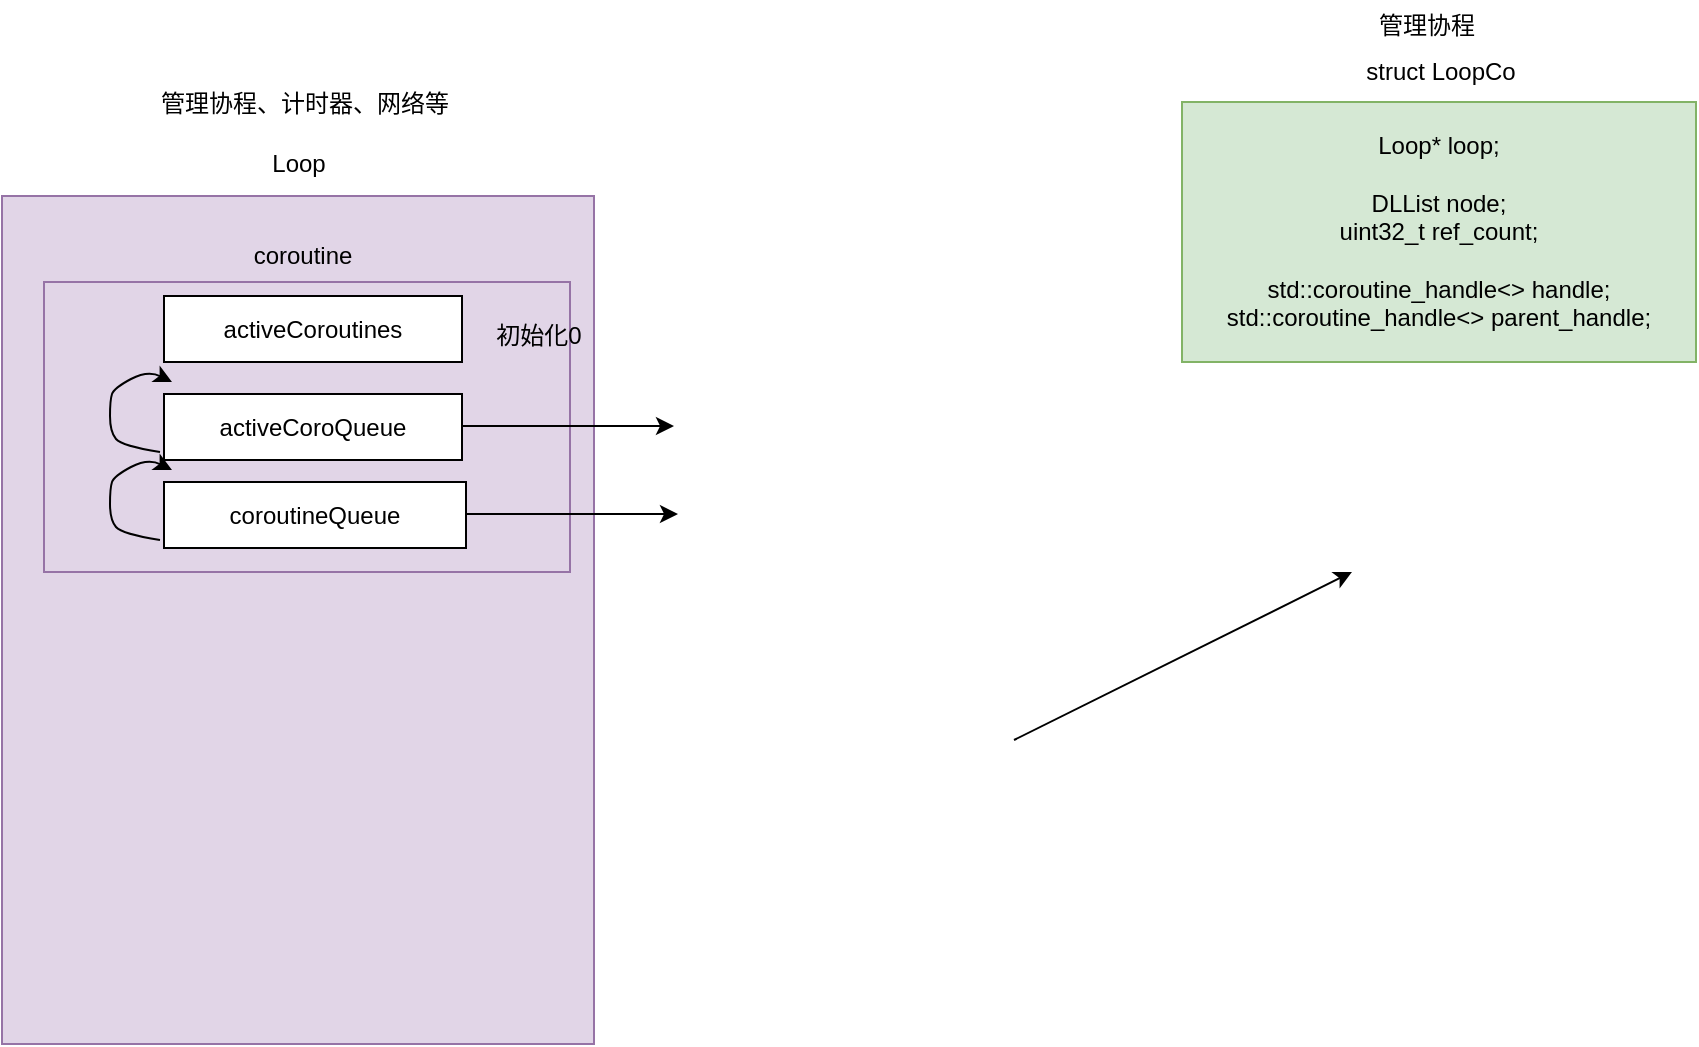 <mxfile version="24.2.5" type="device">
  <diagram name="第 1 页" id="kDpwMAGy_JXWOYc4Z3X5">
    <mxGraphModel dx="1181" dy="1478" grid="0" gridSize="10" guides="1" tooltips="1" connect="1" arrows="1" fold="1" page="0" pageScale="1" pageWidth="827" pageHeight="1169" math="0" shadow="0">
      <root>
        <mxCell id="0" />
        <mxCell id="1" parent="0" />
        <mxCell id="OA_Rr2lVNBwTItIs_N7d-2" value="" style="whiteSpace=wrap;html=1;fillColor=#e1d5e7;strokeColor=#9673a6;" parent="1" vertex="1">
          <mxGeometry x="237" y="-461" width="296" height="424" as="geometry" />
        </mxCell>
        <mxCell id="qptfLOysjQ_-md8SZlLQ-1" value="&lt;div&gt;&lt;span style=&quot;background-color: initial;&quot;&gt;;&amp;nbsp;&lt;/span&gt;&lt;br&gt;&lt;/div&gt;&lt;div&gt;&lt;br&gt;&lt;/div&gt;" style="whiteSpace=wrap;html=1;fillColor=#e1d5e7;strokeColor=#9673a6;" parent="1" vertex="1">
          <mxGeometry x="258" y="-418" width="263" height="145" as="geometry" />
        </mxCell>
        <mxCell id="qptfLOysjQ_-md8SZlLQ-2" value="Loop" style="text;html=1;align=center;verticalAlign=middle;resizable=0;points=[];autosize=1;strokeColor=none;fillColor=none;" parent="1" vertex="1">
          <mxGeometry x="362.5" y="-490" width="45" height="26" as="geometry" />
        </mxCell>
        <mxCell id="OA_Rr2lVNBwTItIs_N7d-1" value="coroutine" style="text;html=1;align=center;verticalAlign=middle;resizable=0;points=[];autosize=1;strokeColor=none;fillColor=none;" parent="1" vertex="1">
          <mxGeometry x="353" y="-444" width="67" height="26" as="geometry" />
        </mxCell>
        <mxCell id="OA_Rr2lVNBwTItIs_N7d-3" value="" style="endArrow=classic;html=1;rounded=0;" parent="1" edge="1">
          <mxGeometry width="50" height="50" relative="1" as="geometry">
            <mxPoint x="743" y="-189" as="sourcePoint" />
            <mxPoint x="912" y="-273" as="targetPoint" />
          </mxGeometry>
        </mxCell>
        <mxCell id="OA_Rr2lVNBwTItIs_N7d-4" value="&lt;div&gt;Loop* loop;&lt;/div&gt;&lt;div&gt;&lt;br&gt;&lt;/div&gt;&lt;div&gt;DLList node;&lt;/div&gt;&lt;div&gt;uint32_t ref_count;&lt;/div&gt;&lt;div&gt;&lt;br&gt;&lt;/div&gt;&lt;div&gt;std::coroutine_handle&amp;lt;&amp;gt; handle;&lt;/div&gt;&lt;div&gt;std::coroutine_handle&amp;lt;&amp;gt; parent_handle;&lt;/div&gt;" style="whiteSpace=wrap;html=1;fillColor=#d5e8d4;strokeColor=#82b366;" parent="1" vertex="1">
          <mxGeometry x="827" y="-508" width="257" height="130" as="geometry" />
        </mxCell>
        <mxCell id="OA_Rr2lVNBwTItIs_N7d-5" value="struct LoopCo&lt;div&gt;&lt;br&gt;&lt;/div&gt;" style="text;html=1;align=center;verticalAlign=middle;resizable=0;points=[];autosize=1;strokeColor=none;fillColor=none;" parent="1" vertex="1">
          <mxGeometry x="909" y="-537" width="93" height="41" as="geometry" />
        </mxCell>
        <mxCell id="OA_Rr2lVNBwTItIs_N7d-6" value="管理协程、计时器、网络等" style="text;html=1;align=center;verticalAlign=middle;resizable=0;points=[];autosize=1;strokeColor=none;fillColor=none;" parent="1" vertex="1">
          <mxGeometry x="307" y="-520" width="162" height="26" as="geometry" />
        </mxCell>
        <mxCell id="OA_Rr2lVNBwTItIs_N7d-7" value="管理协程" style="text;html=1;align=center;verticalAlign=middle;resizable=0;points=[];autosize=1;strokeColor=none;fillColor=none;" parent="1" vertex="1">
          <mxGeometry x="916" y="-559" width="66" height="26" as="geometry" />
        </mxCell>
        <mxCell id="2UoLOEMjMZglWUsTyc0v-1" value="activeCoroutines" style="whiteSpace=wrap;html=1;" vertex="1" parent="1">
          <mxGeometry x="318" y="-411" width="149" height="33" as="geometry" />
        </mxCell>
        <mxCell id="2UoLOEMjMZglWUsTyc0v-2" value="&lt;div&gt;&lt;span style=&quot;background-color: initial;&quot;&gt;activeCoroQueue&lt;/span&gt;&lt;br&gt;&lt;/div&gt;" style="whiteSpace=wrap;html=1;" vertex="1" parent="1">
          <mxGeometry x="318" y="-362" width="149" height="33" as="geometry" />
        </mxCell>
        <mxCell id="2UoLOEMjMZglWUsTyc0v-3" value="coroutineQueue" style="whiteSpace=wrap;html=1;" vertex="1" parent="1">
          <mxGeometry x="318" y="-318" width="151" height="33" as="geometry" />
        </mxCell>
        <mxCell id="2UoLOEMjMZglWUsTyc0v-4" value="" style="endArrow=classic;html=1;rounded=0;" edge="1" parent="1">
          <mxGeometry width="50" height="50" relative="1" as="geometry">
            <mxPoint x="467" y="-346" as="sourcePoint" />
            <mxPoint x="573" y="-346" as="targetPoint" />
          </mxGeometry>
        </mxCell>
        <mxCell id="2UoLOEMjMZglWUsTyc0v-5" value="" style="endArrow=classic;html=1;rounded=0;" edge="1" parent="1">
          <mxGeometry width="50" height="50" relative="1" as="geometry">
            <mxPoint x="469" y="-302" as="sourcePoint" />
            <mxPoint x="575" y="-302" as="targetPoint" />
          </mxGeometry>
        </mxCell>
        <mxCell id="2UoLOEMjMZglWUsTyc0v-8" value="初始化0" style="text;html=1;align=center;verticalAlign=middle;resizable=0;points=[];autosize=1;strokeColor=none;fillColor=none;" vertex="1" parent="1">
          <mxGeometry x="474" y="-404" width="61" height="26" as="geometry" />
        </mxCell>
        <mxCell id="2UoLOEMjMZglWUsTyc0v-10" value="" style="curved=1;endArrow=classic;html=1;rounded=0;" edge="1" parent="1">
          <mxGeometry width="50" height="50" relative="1" as="geometry">
            <mxPoint x="316" y="-333" as="sourcePoint" />
            <mxPoint x="322" y="-368" as="targetPoint" />
            <Array as="points">
              <mxPoint x="297" y="-336" />
              <mxPoint x="291" y="-343" />
              <mxPoint x="291" y="-359" />
              <mxPoint x="293" y="-365" />
              <mxPoint x="310" y="-374" />
            </Array>
          </mxGeometry>
        </mxCell>
        <mxCell id="2UoLOEMjMZglWUsTyc0v-13" value="" style="curved=1;endArrow=classic;html=1;rounded=0;" edge="1" parent="1">
          <mxGeometry width="50" height="50" relative="1" as="geometry">
            <mxPoint x="316" y="-289" as="sourcePoint" />
            <mxPoint x="322" y="-324" as="targetPoint" />
            <Array as="points">
              <mxPoint x="297" y="-292" />
              <mxPoint x="291" y="-299" />
              <mxPoint x="291" y="-315" />
              <mxPoint x="293" y="-321" />
              <mxPoint x="310" y="-330" />
            </Array>
          </mxGeometry>
        </mxCell>
      </root>
    </mxGraphModel>
  </diagram>
</mxfile>

